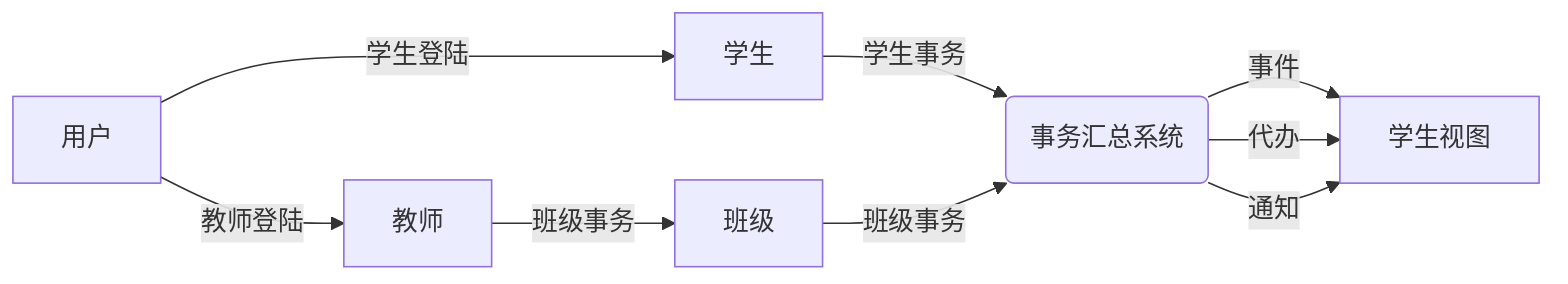 flowchart LR
    User["用户"]
    Student["学生"]
    Teacher["教师"]
    Class["班级"]
    StudentView["学生视图"]
    EventCenter("事务汇总系统")

    User -->|"学生登陆"| Student
    User -->|"教师登陆"| Teacher
    Student -->|"学生事务"| EventCenter 
    Teacher -->|"班级事务"| Class -->|"班级事务"| EventCenter
    EventCenter -->|"事件"| StudentView
    EventCenter -->|"代办"| StudentView
    EventCenter -->|"通知"| StudentView